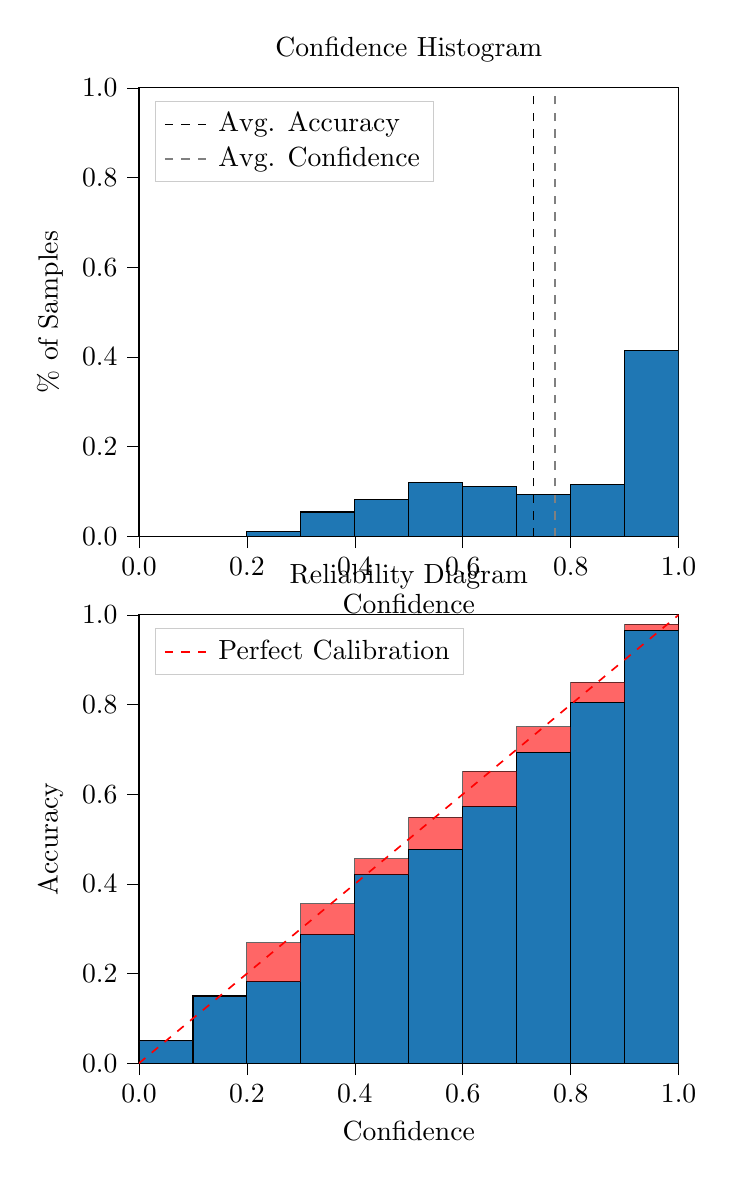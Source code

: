 % This file was created by tikzplotlib v0.9.8.
\begin{tikzpicture}

\definecolor{color0}{rgb}{0.122,0.467,0.706}

\begin{groupplot}[group style={group size=1 by 2}]
\nextgroupplot[
legend cell align={left},
legend style={
  fill opacity=0.8,
  draw opacity=1,
  text opacity=1,
  at={(0.03,0.97)},
  anchor=north west,
  draw=white!80!black
},
tick align=outside,
tick pos=left,
title={Confidence Histogram},
x grid style={white!69.02!black},
xlabel={Confidence},
xmin=0, xmax=1,
xtick style={color=black},
xtick={0,0.2,0.4,0.6,0.8,1},
xticklabels={0.0,0.2,0.4,0.6,0.8,1.0},
y grid style={white!69.02!black},
ylabel={\% of Samples},
ymin=0, ymax=1,
ytick style={color=black},
ytick={0,0.2,0.4,0.6,0.8,1},
yticklabels={0.0,0.2,0.4,0.6,0.8,1.0}
]
\draw[draw=black,fill=color0] (axis cs:-6.939e-18,0) rectangle (axis cs:0.1,0);
\draw[draw=black,fill=color0] (axis cs:0.1,0) rectangle (axis cs:0.2,0);
\draw[draw=black,fill=color0] (axis cs:0.2,0) rectangle (axis cs:0.3,0.011);
\draw[draw=black,fill=color0] (axis cs:0.3,0) rectangle (axis cs:0.4,0.054);
\draw[draw=black,fill=color0] (axis cs:0.4,0) rectangle (axis cs:0.5,0.082);
\draw[draw=black,fill=color0] (axis cs:0.5,0) rectangle (axis cs:0.6,0.119);
\draw[draw=black,fill=color0] (axis cs:0.6,0) rectangle (axis cs:0.7,0.111);
\draw[draw=black,fill=color0] (axis cs:0.7,0) rectangle (axis cs:0.8,0.093);
\draw[draw=black,fill=color0] (axis cs:0.8,0) rectangle (axis cs:0.9,0.115);
\draw[draw=black,fill=color0] (axis cs:0.9,0) rectangle (axis cs:1,0.415);
\addplot [semithick, black, dashed]
table {%
0.731 0
0.731 1
};
\addlegendentry{Avg. Accuracy}
\addplot [semithick, white!50.196!black, dashed]
table {%
0.771 0
0.771 1
};
\addlegendentry{Avg. Confidence}

\nextgroupplot[
legend cell align={left},
legend style={
  fill opacity=0.8,
  draw opacity=1,
  text opacity=1,
  at={(0.03,0.97)},
  anchor=north west,
  draw=white!80!black
},
tick align=outside,
tick pos=left,
title={Reliability Diagram},
x grid style={white!69.02!black},
xlabel={Confidence},
xmin=0, xmax=1,
xtick style={color=black},
xtick={0,0.2,0.4,0.6,0.8,1},
xticklabels={0.0,0.2,0.4,0.6,0.8,1.0},
y grid style={white!69.02!black},
ylabel={Accuracy},
ymin=0, ymax=1,
ytick style={color=black},
ytick={0,0.2,0.4,0.6,0.8,1},
yticklabels={0.0,0.2,0.4,0.6,0.8,1.0}
]
\draw[draw=black,fill=color0] (axis cs:-6.939e-18,0) rectangle (axis cs:0.1,0.05);
\draw[draw=black,fill=color0] (axis cs:0.1,0) rectangle (axis cs:0.2,0.15);
\draw[draw=black,fill=color0] (axis cs:0.2,0) rectangle (axis cs:0.3,0.182);
\draw[draw=black,fill=color0] (axis cs:0.3,0) rectangle (axis cs:0.4,0.287);
\draw[draw=black,fill=color0] (axis cs:0.4,0) rectangle (axis cs:0.5,0.421);
\draw[draw=black,fill=color0] (axis cs:0.5,0) rectangle (axis cs:0.6,0.477);
\draw[draw=black,fill=color0] (axis cs:0.6,0) rectangle (axis cs:0.7,0.572);
\draw[draw=black,fill=color0] (axis cs:0.7,0) rectangle (axis cs:0.8,0.694);
\draw[draw=black,fill=color0] (axis cs:0.8,0) rectangle (axis cs:0.9,0.805);
\draw[draw=black,fill=color0] (axis cs:0.9,0) rectangle (axis cs:1,0.966);
\draw[draw=black,fill=red,opacity=0.6] (axis cs:-6.939e-18,0.05) rectangle (axis cs:0.1,0.05);
\draw[draw=black,fill=red,opacity=0.6] (axis cs:0.1,0.15) rectangle (axis cs:0.2,0.15);
\draw[draw=black,fill=red,opacity=0.6] (axis cs:0.2,0.182) rectangle (axis cs:0.3,0.269);
\draw[draw=black,fill=red,opacity=0.6] (axis cs:0.3,0.287) rectangle (axis cs:0.4,0.356);
\draw[draw=black,fill=red,opacity=0.6] (axis cs:0.4,0.421) rectangle (axis cs:0.5,0.456);
\draw[draw=black,fill=red,opacity=0.6] (axis cs:0.5,0.477) rectangle (axis cs:0.6,0.549);
\draw[draw=black,fill=red,opacity=0.6] (axis cs:0.6,0.572) rectangle (axis cs:0.7,0.651);
\draw[draw=black,fill=red,opacity=0.6] (axis cs:0.7,0.694) rectangle (axis cs:0.8,0.751);
\draw[draw=black,fill=red,opacity=0.6] (axis cs:0.8,0.805) rectangle (axis cs:0.9,0.85);
\draw[draw=black,fill=red,opacity=0.6] (axis cs:0.9,0.966) rectangle (axis cs:1,0.979);
\addplot [semithick, red, dashed]
table {%
0 0
1 1
};
\addlegendentry{Perfect Calibration}
\end{groupplot}

\end{tikzpicture}

